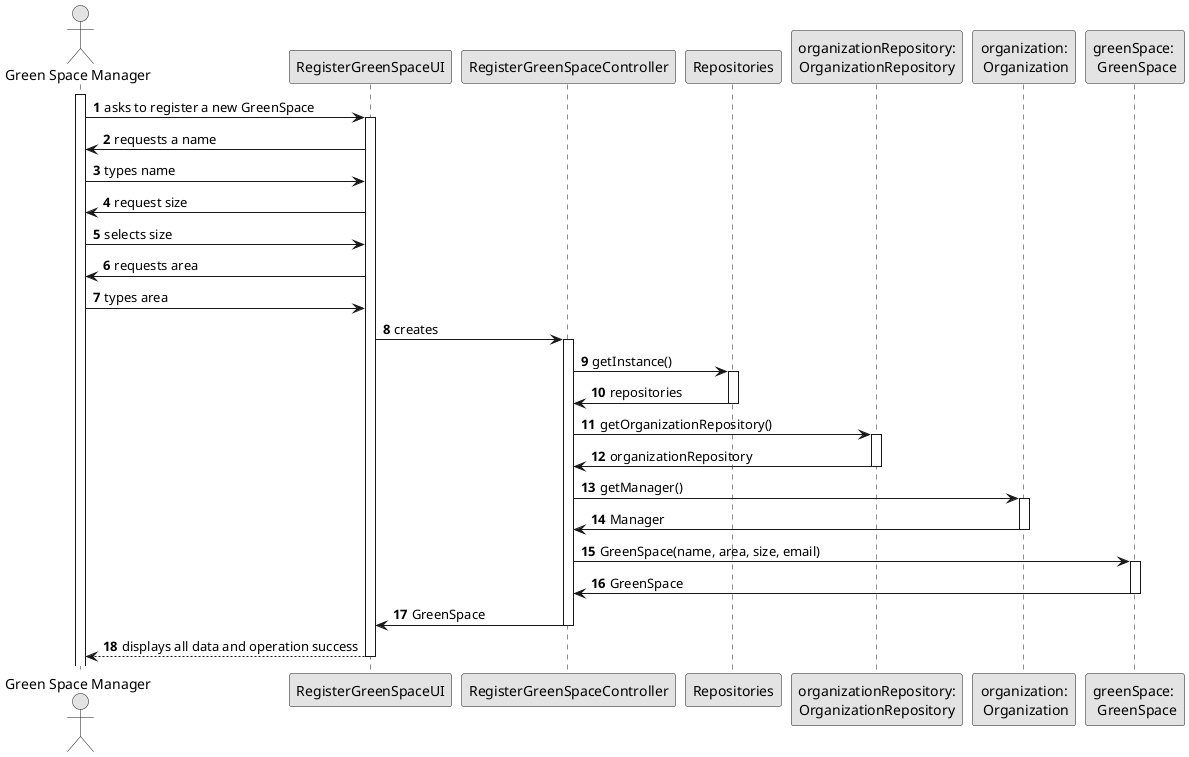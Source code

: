 @startuml
skinparam monochrome true
skinparam packageStyle rectangle
skinparam shadowing false

autonumber

'hide footbox
actor "Green Space Manager" as GSM
participant "RegisterGreenSpaceUI" as UI
participant "RegisterGreenSpaceController" as CTRL
participant "Repositories" as Rep
participant "organizationRepository:\nOrganizationRepository" as organizationRepository
participant "organization:\n Organization" as Organization
participant "greenSpace: \n GreenSpace" as GreenSpace

activate GSM

     GSM -> UI : asks to register a new GreenSpace

     activate UI

            UI -> GSM : requests a name
            GSM -> UI : types name
            UI -> GSM : request size
            GSM -> UI : selects size
            UI -> GSM : requests area
            GSM -> UI : types area
            UI -> CTRL : creates


     activate CTRL

            CTRL -> Rep : getInstance()

     activate Rep

            Rep -> CTRL : repositories

     deactivate Rep

            CTRL -> organizationRepository : getOrganizationRepository()

     activate organizationRepository

            organizationRepository -> CTRL : organizationRepository

     deactivate organizationRepository

            CTRL -> Organization : getManager()

     activate Organization

            Organization -> CTRL : Manager

     deactivate Organization

            CTRL -> GreenSpace : GreenSpace(name, area, size, email)

     activate GreenSpace

            GreenSpace -> CTRL : GreenSpace

     deactivate GreenSpace

            CTRL -> UI : GreenSpace
     deactivate CTRL


     UI --> GSM : displays all data and operation success
     deactivate UI

@enduml
